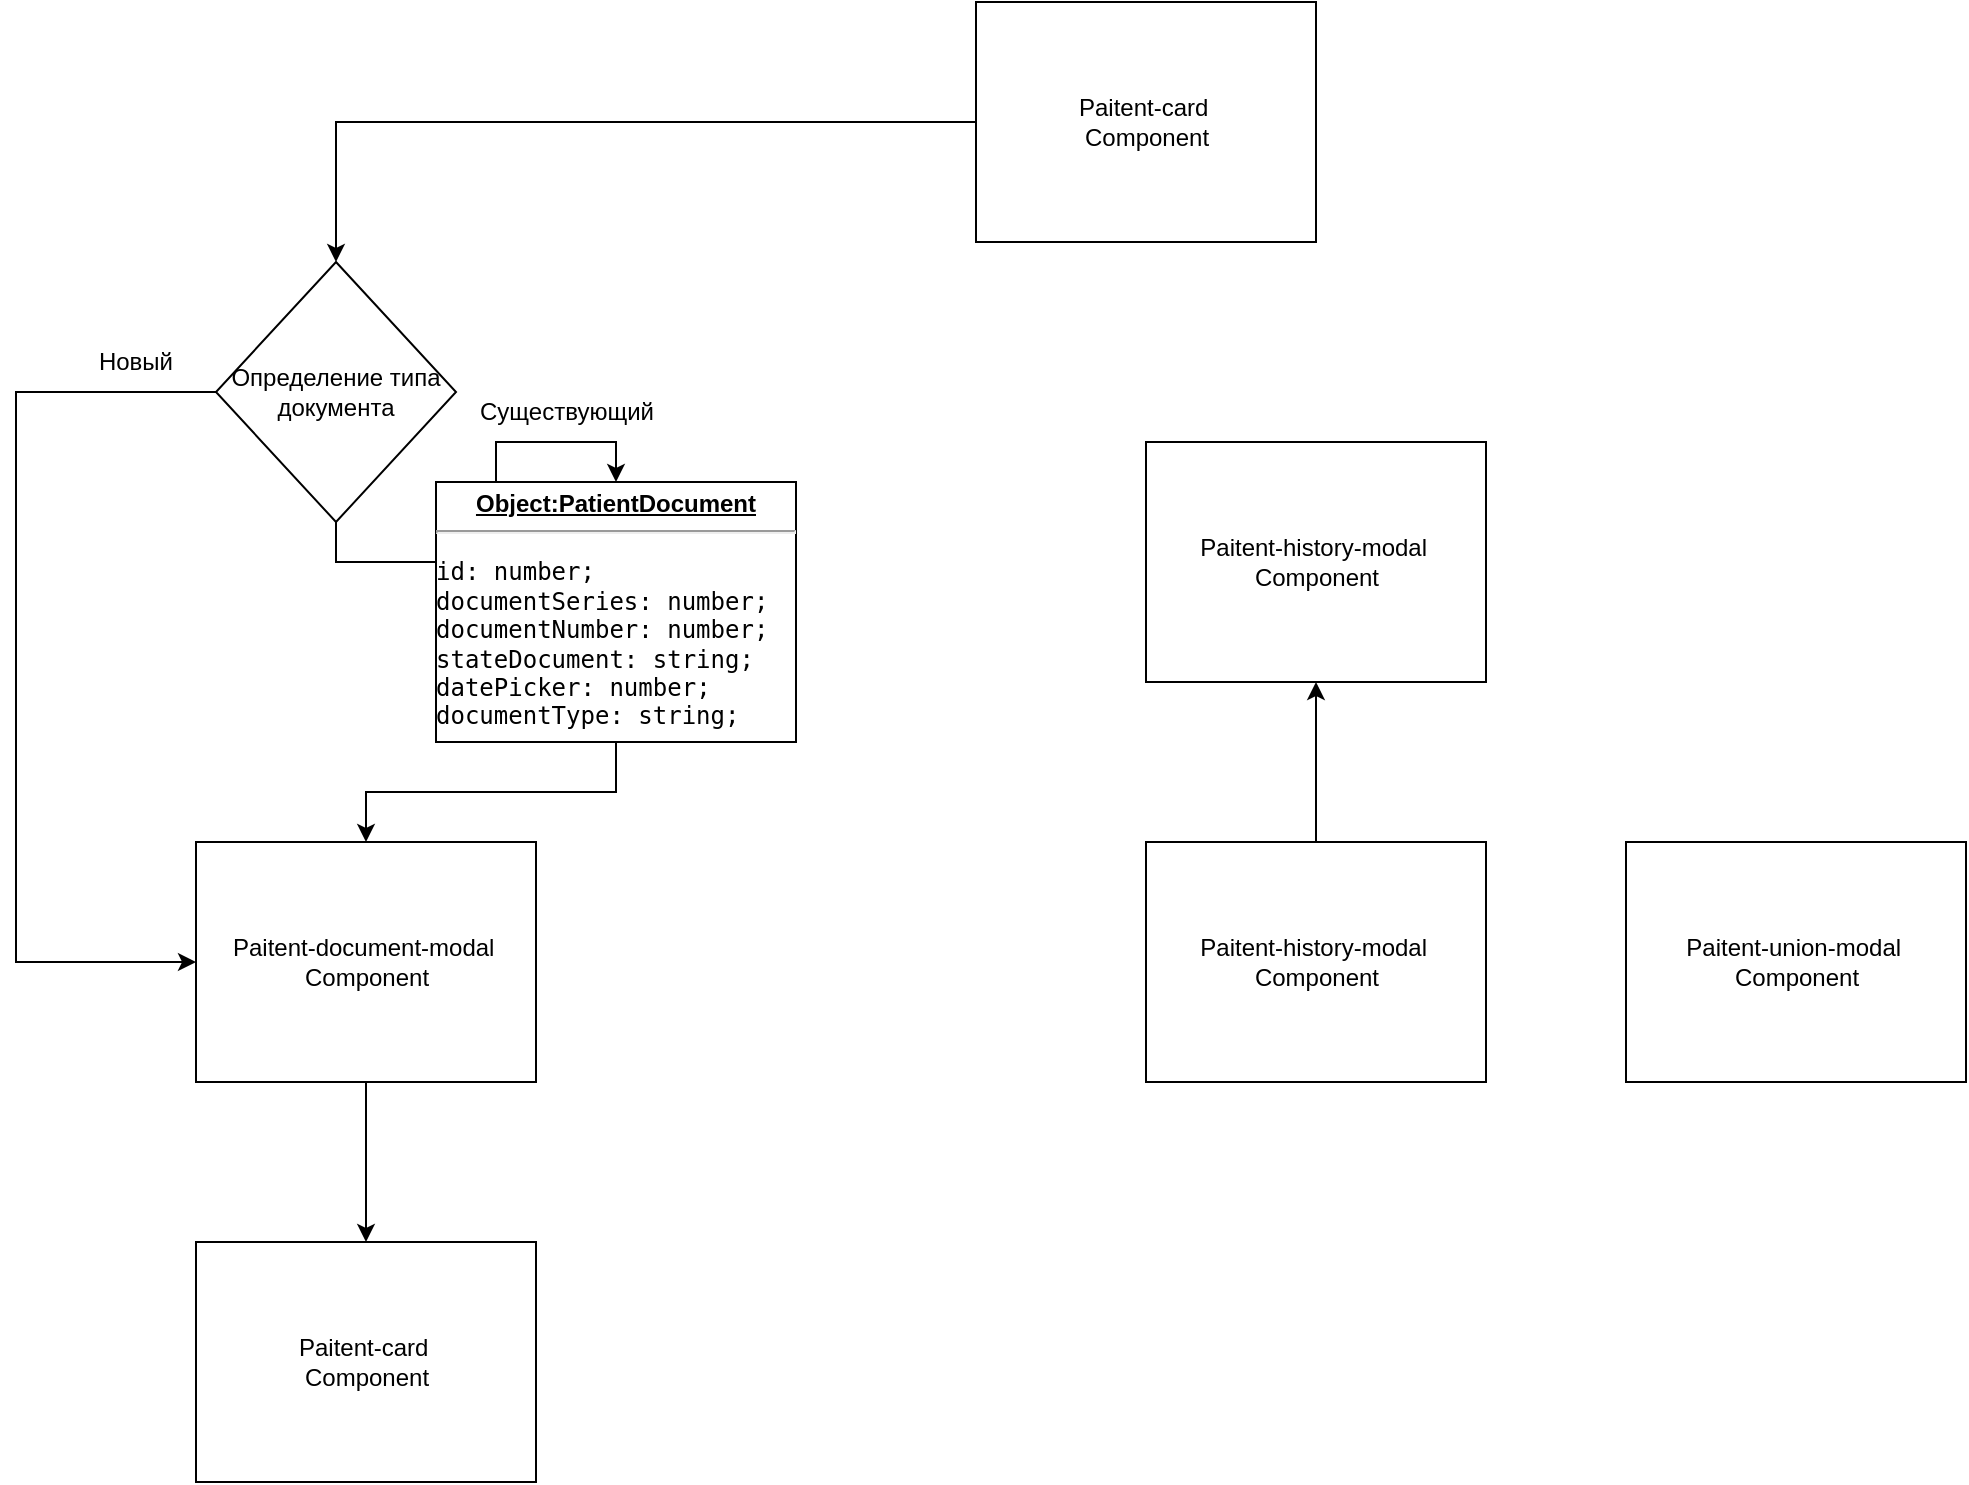 <mxfile version="10.7.5" type="device"><diagram id="4AojFSNlvJTfM1c7OUDQ" name="Page-1"><mxGraphModel dx="2391" dy="954" grid="1" gridSize="10" guides="1" tooltips="1" connect="1" arrows="1" fold="1" page="1" pageScale="1" pageWidth="827" pageHeight="1169" math="0" shadow="0"><root><mxCell id="0"/><mxCell id="1" parent="0"/><mxCell id="RDtp2pBNu7c6fvsytdY8-15" style="edgeStyle=orthogonalEdgeStyle;rounded=0;orthogonalLoop=1;jettySize=auto;html=1;entryX=0.5;entryY=0;entryDx=0;entryDy=0;" edge="1" parent="1" source="RDtp2pBNu7c6fvsytdY8-5" target="RDtp2pBNu7c6fvsytdY8-16"><mxGeometry relative="1" as="geometry"><mxPoint x="90" y="370" as="targetPoint"/></mxGeometry></mxCell><mxCell id="RDtp2pBNu7c6fvsytdY8-5" value="Paitent-card&amp;nbsp;&lt;br&gt;Component&lt;br&gt;" style="html=1;" vertex="1" parent="1"><mxGeometry x="190" y="230" width="170" height="120" as="geometry"/></mxCell><mxCell id="RDtp2pBNu7c6fvsytdY8-42" value="" style="edgeStyle=orthogonalEdgeStyle;rounded=0;orthogonalLoop=1;jettySize=auto;html=1;" edge="1" parent="1" source="RDtp2pBNu7c6fvsytdY8-10" target="RDtp2pBNu7c6fvsytdY8-41"><mxGeometry relative="1" as="geometry"/></mxCell><mxCell id="RDtp2pBNu7c6fvsytdY8-10" value="Paitent-document-modal&amp;nbsp;&lt;br&gt;Component&lt;br&gt;" style="html=1;" vertex="1" parent="1"><mxGeometry x="-200" y="650" width="170" height="120" as="geometry"/></mxCell><mxCell id="RDtp2pBNu7c6fvsytdY8-41" value="Paitent-card&amp;nbsp;&lt;br&gt;Component&lt;br&gt;" style="html=1;" vertex="1" parent="1"><mxGeometry x="-200" y="850" width="170" height="120" as="geometry"/></mxCell><mxCell id="RDtp2pBNu7c6fvsytdY8-40" value="" style="edgeStyle=orthogonalEdgeStyle;rounded=0;orthogonalLoop=1;jettySize=auto;html=1;" edge="1" parent="1" source="RDtp2pBNu7c6fvsytdY8-11" target="RDtp2pBNu7c6fvsytdY8-39"><mxGeometry relative="1" as="geometry"/></mxCell><mxCell id="RDtp2pBNu7c6fvsytdY8-11" value="Paitent-history-modal&amp;nbsp;&lt;br&gt;Component&lt;br&gt;" style="html=1;" vertex="1" parent="1"><mxGeometry x="275" y="650" width="170" height="120" as="geometry"/></mxCell><mxCell id="RDtp2pBNu7c6fvsytdY8-39" value="Paitent-history-modal&amp;nbsp;&lt;br&gt;Component&lt;br&gt;" style="html=1;" vertex="1" parent="1"><mxGeometry x="275" y="450" width="170" height="120" as="geometry"/></mxCell><mxCell id="RDtp2pBNu7c6fvsytdY8-12" value="Paitent-union-modal&amp;nbsp;&lt;br&gt;Component&lt;br&gt;" style="html=1;" vertex="1" parent="1"><mxGeometry x="515" y="650" width="170" height="120" as="geometry"/></mxCell><mxCell id="RDtp2pBNu7c6fvsytdY8-31" style="edgeStyle=orthogonalEdgeStyle;rounded=0;orthogonalLoop=1;jettySize=auto;html=1;entryX=0;entryY=0.5;entryDx=0;entryDy=0;" edge="1" parent="1" source="RDtp2pBNu7c6fvsytdY8-16" target="RDtp2pBNu7c6fvsytdY8-10"><mxGeometry relative="1" as="geometry"><mxPoint x="-280" y="720" as="targetPoint"/><Array as="points"><mxPoint x="-290" y="425"/><mxPoint x="-290" y="710"/></Array></mxGeometry></mxCell><mxCell id="RDtp2pBNu7c6fvsytdY8-37" style="edgeStyle=orthogonalEdgeStyle;rounded=0;orthogonalLoop=1;jettySize=auto;html=1;" edge="1" parent="1" source="RDtp2pBNu7c6fvsytdY8-16" target="RDtp2pBNu7c6fvsytdY8-36"><mxGeometry relative="1" as="geometry"><mxPoint x="70" y="425" as="targetPoint"/></mxGeometry></mxCell><mxCell id="RDtp2pBNu7c6fvsytdY8-16" value="Определение типа документа&lt;br&gt;" style="rhombus;whiteSpace=wrap;html=1;" vertex="1" parent="1"><mxGeometry x="-190" y="360" width="120" height="130" as="geometry"/></mxCell><mxCell id="RDtp2pBNu7c6fvsytdY8-18" value="Существующий" style="text;html=1;strokeColor=none;fillColor=none;align=center;verticalAlign=middle;whiteSpace=wrap;rounded=0;" vertex="1" parent="1"><mxGeometry x="-62.5" y="425" width="95" height="20" as="geometry"/></mxCell><mxCell id="RDtp2pBNu7c6fvsytdY8-19" value="Новый" style="text;html=1;strokeColor=none;fillColor=none;align=center;verticalAlign=middle;whiteSpace=wrap;rounded=0;" vertex="1" parent="1"><mxGeometry x="-250" y="400" width="40" height="20" as="geometry"/></mxCell><mxCell id="RDtp2pBNu7c6fvsytdY8-38" style="edgeStyle=orthogonalEdgeStyle;rounded=0;orthogonalLoop=1;jettySize=auto;html=1;" edge="1" parent="1" source="RDtp2pBNu7c6fvsytdY8-36" target="RDtp2pBNu7c6fvsytdY8-10"><mxGeometry relative="1" as="geometry"/></mxCell><mxCell id="RDtp2pBNu7c6fvsytdY8-36" value="&lt;p style=&quot;margin: 0px ; margin-top: 4px ; text-align: center ; text-decoration: underline&quot;&gt;&lt;b&gt;Object:PatientDocument&lt;/b&gt;&lt;/p&gt;&lt;hr&gt;&lt;pre&gt;&lt;span&gt;id&lt;/span&gt;&lt;span&gt;: &lt;/span&gt;&lt;span&gt;number&lt;/span&gt;&lt;span&gt;;&lt;br&gt;&lt;/span&gt;&lt;span&gt;documentSeries&lt;/span&gt;&lt;span&gt;: &lt;/span&gt;&lt;span&gt;number&lt;/span&gt;&lt;span&gt;;&lt;br&gt;&lt;/span&gt;&lt;span&gt;documentNumber&lt;/span&gt;&lt;span&gt;: &lt;/span&gt;&lt;span&gt;number&lt;/span&gt;&lt;span&gt;;&lt;br&gt;&lt;/span&gt;&lt;span&gt;stateDocument&lt;/span&gt;&lt;span&gt;: &lt;/span&gt;&lt;span&gt;string&lt;/span&gt;&lt;span&gt;;&lt;br&gt;&lt;/span&gt;&lt;span&gt;datePicker&lt;/span&gt;&lt;span&gt;: &lt;/span&gt;&lt;span&gt;number&lt;/span&gt;&lt;span&gt;;&lt;br&gt;&lt;/span&gt;&lt;span&gt;documentType&lt;/span&gt;&lt;span&gt;: &lt;/span&gt;&lt;span&gt;string&lt;/span&gt;&lt;span&gt;;&lt;/span&gt;&lt;/pre&gt;" style="verticalAlign=top;align=left;overflow=fill;fontSize=12;fontFamily=Helvetica;html=1;" vertex="1" parent="1"><mxGeometry x="-80" y="470" width="180" height="130" as="geometry"/></mxCell></root></mxGraphModel></diagram></mxfile>